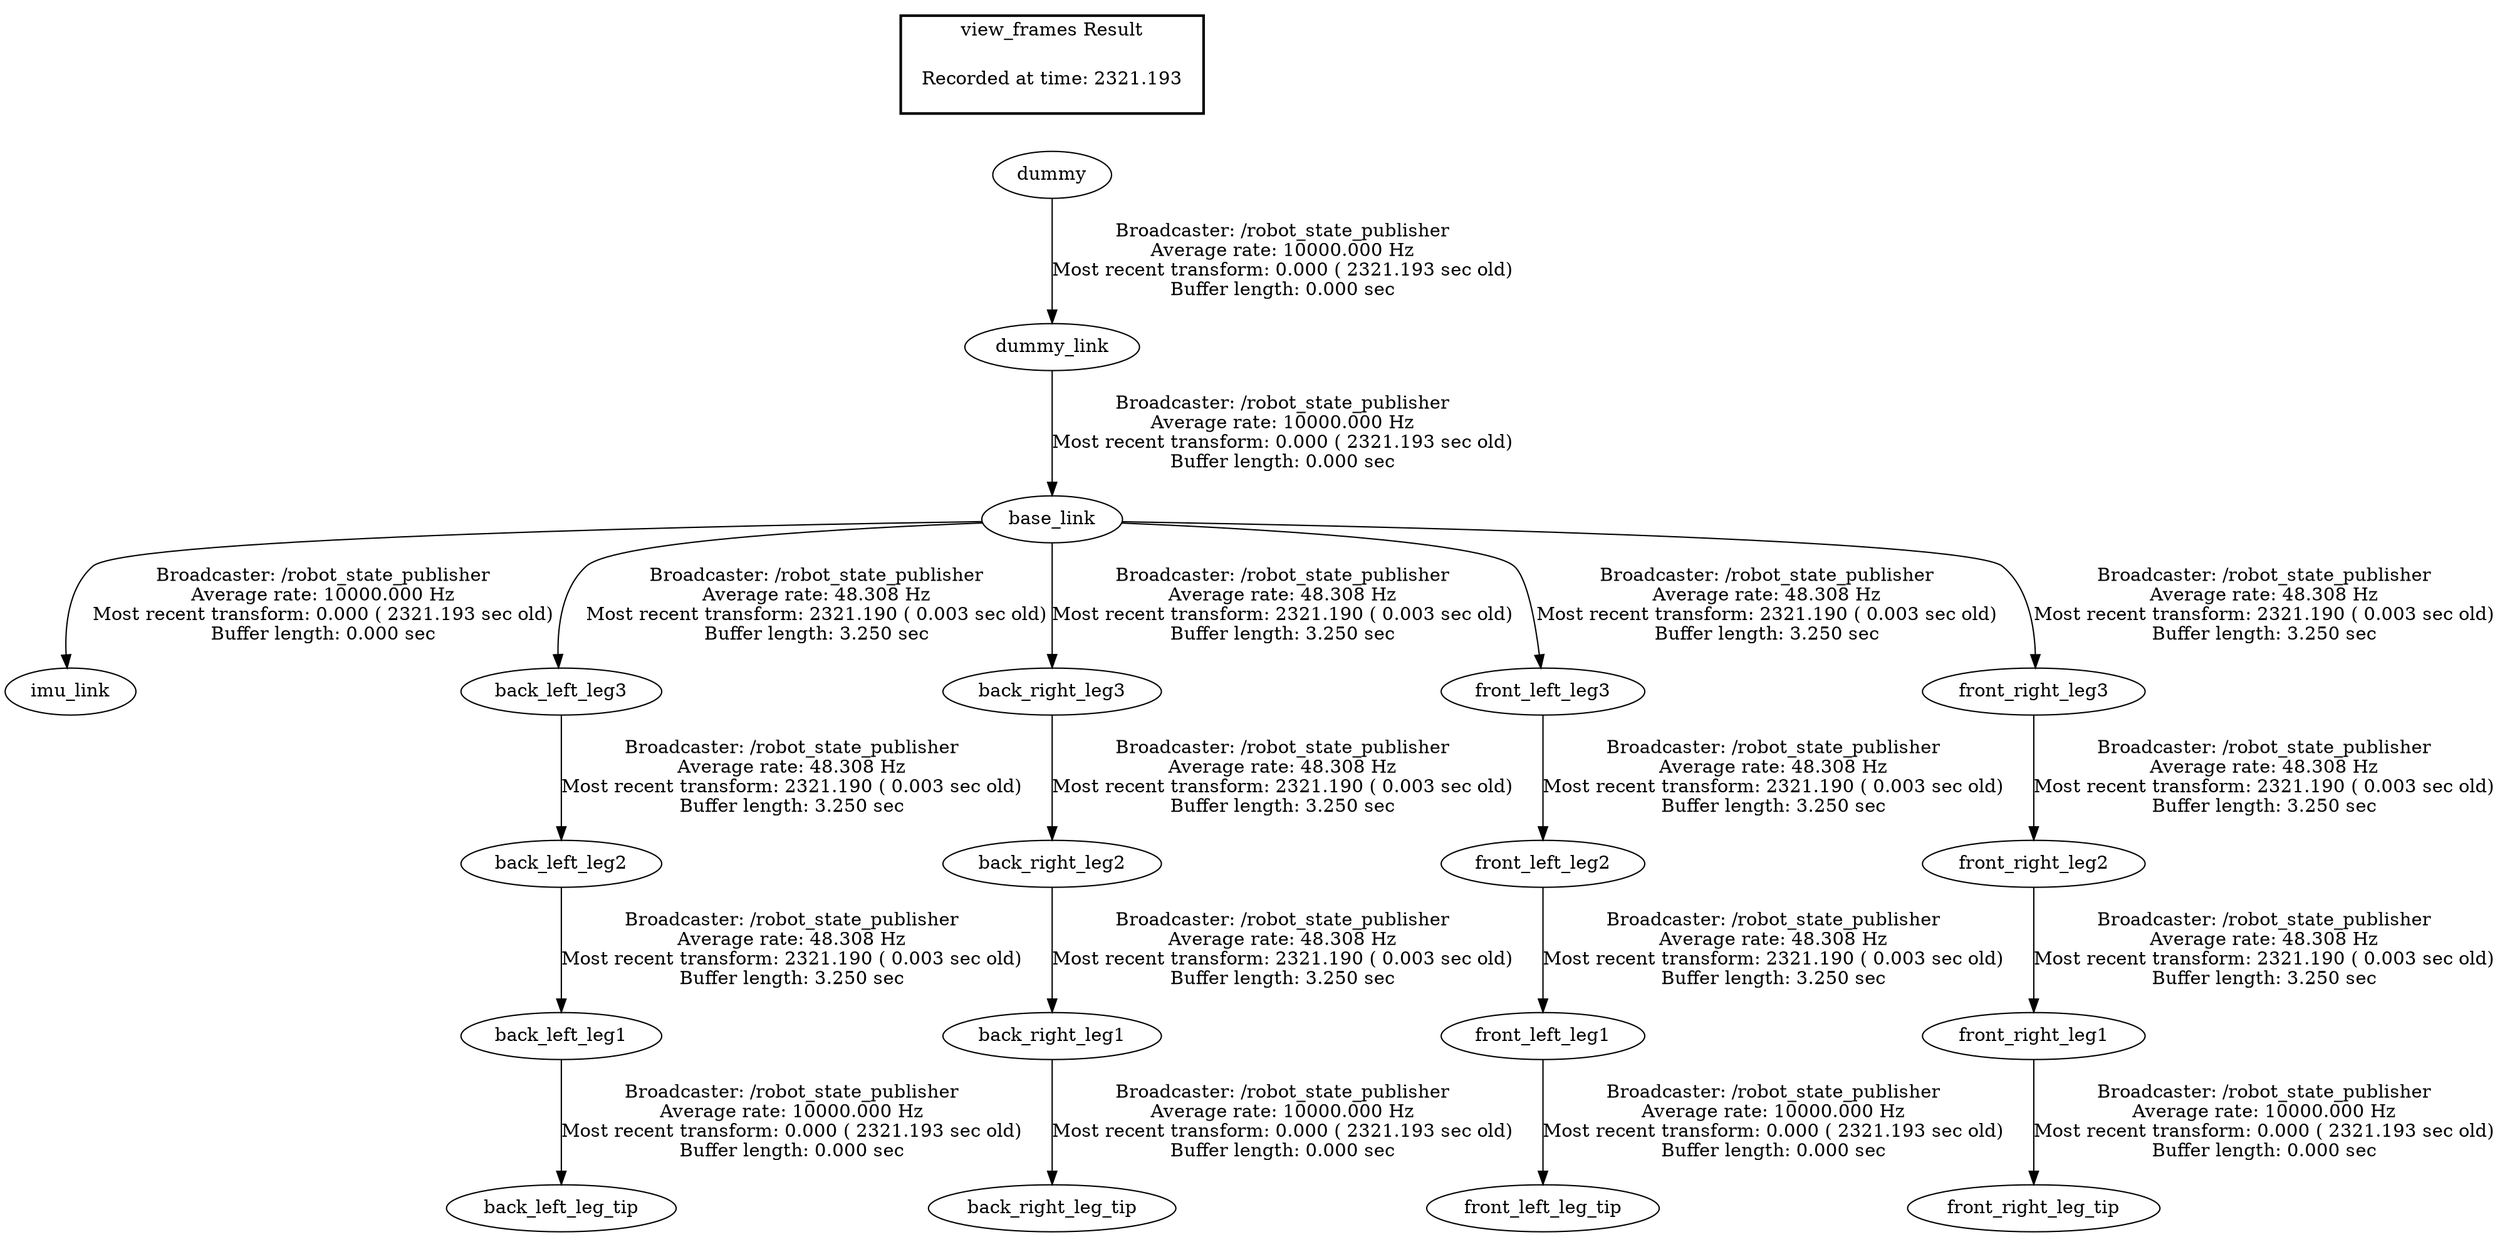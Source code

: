 digraph G {
"back_left_leg1" -> "back_left_leg_tip"[label="Broadcaster: /robot_state_publisher\nAverage rate: 10000.000 Hz\nMost recent transform: 0.000 ( 2321.193 sec old)\nBuffer length: 0.000 sec\n"];
"back_left_leg2" -> "back_left_leg1"[label="Broadcaster: /robot_state_publisher\nAverage rate: 48.308 Hz\nMost recent transform: 2321.190 ( 0.003 sec old)\nBuffer length: 3.250 sec\n"];
"back_right_leg1" -> "back_right_leg_tip"[label="Broadcaster: /robot_state_publisher\nAverage rate: 10000.000 Hz\nMost recent transform: 0.000 ( 2321.193 sec old)\nBuffer length: 0.000 sec\n"];
"back_right_leg2" -> "back_right_leg1"[label="Broadcaster: /robot_state_publisher\nAverage rate: 48.308 Hz\nMost recent transform: 2321.190 ( 0.003 sec old)\nBuffer length: 3.250 sec\n"];
"base_link" -> "imu_link"[label="Broadcaster: /robot_state_publisher\nAverage rate: 10000.000 Hz\nMost recent transform: 0.000 ( 2321.193 sec old)\nBuffer length: 0.000 sec\n"];
"dummy_link" -> "base_link"[label="Broadcaster: /robot_state_publisher\nAverage rate: 10000.000 Hz\nMost recent transform: 0.000 ( 2321.193 sec old)\nBuffer length: 0.000 sec\n"];
"dummy" -> "dummy_link"[label="Broadcaster: /robot_state_publisher\nAverage rate: 10000.000 Hz\nMost recent transform: 0.000 ( 2321.193 sec old)\nBuffer length: 0.000 sec\n"];
"front_left_leg1" -> "front_left_leg_tip"[label="Broadcaster: /robot_state_publisher\nAverage rate: 10000.000 Hz\nMost recent transform: 0.000 ( 2321.193 sec old)\nBuffer length: 0.000 sec\n"];
"front_left_leg2" -> "front_left_leg1"[label="Broadcaster: /robot_state_publisher\nAverage rate: 48.308 Hz\nMost recent transform: 2321.190 ( 0.003 sec old)\nBuffer length: 3.250 sec\n"];
"front_right_leg1" -> "front_right_leg_tip"[label="Broadcaster: /robot_state_publisher\nAverage rate: 10000.000 Hz\nMost recent transform: 0.000 ( 2321.193 sec old)\nBuffer length: 0.000 sec\n"];
"front_right_leg2" -> "front_right_leg1"[label="Broadcaster: /robot_state_publisher\nAverage rate: 48.308 Hz\nMost recent transform: 2321.190 ( 0.003 sec old)\nBuffer length: 3.250 sec\n"];
"back_left_leg3" -> "back_left_leg2"[label="Broadcaster: /robot_state_publisher\nAverage rate: 48.308 Hz\nMost recent transform: 2321.190 ( 0.003 sec old)\nBuffer length: 3.250 sec\n"];
"base_link" -> "back_left_leg3"[label="Broadcaster: /robot_state_publisher\nAverage rate: 48.308 Hz\nMost recent transform: 2321.190 ( 0.003 sec old)\nBuffer length: 3.250 sec\n"];
"back_right_leg3" -> "back_right_leg2"[label="Broadcaster: /robot_state_publisher\nAverage rate: 48.308 Hz\nMost recent transform: 2321.190 ( 0.003 sec old)\nBuffer length: 3.250 sec\n"];
"base_link" -> "back_right_leg3"[label="Broadcaster: /robot_state_publisher\nAverage rate: 48.308 Hz\nMost recent transform: 2321.190 ( 0.003 sec old)\nBuffer length: 3.250 sec\n"];
"front_left_leg3" -> "front_left_leg2"[label="Broadcaster: /robot_state_publisher\nAverage rate: 48.308 Hz\nMost recent transform: 2321.190 ( 0.003 sec old)\nBuffer length: 3.250 sec\n"];
"base_link" -> "front_left_leg3"[label="Broadcaster: /robot_state_publisher\nAverage rate: 48.308 Hz\nMost recent transform: 2321.190 ( 0.003 sec old)\nBuffer length: 3.250 sec\n"];
"front_right_leg3" -> "front_right_leg2"[label="Broadcaster: /robot_state_publisher\nAverage rate: 48.308 Hz\nMost recent transform: 2321.190 ( 0.003 sec old)\nBuffer length: 3.250 sec\n"];
"base_link" -> "front_right_leg3"[label="Broadcaster: /robot_state_publisher\nAverage rate: 48.308 Hz\nMost recent transform: 2321.190 ( 0.003 sec old)\nBuffer length: 3.250 sec\n"];
edge [style=invis];
 subgraph cluster_legend { style=bold; color=black; label ="view_frames Result";
"Recorded at time: 2321.193"[ shape=plaintext ] ;
 }->"dummy";
}
